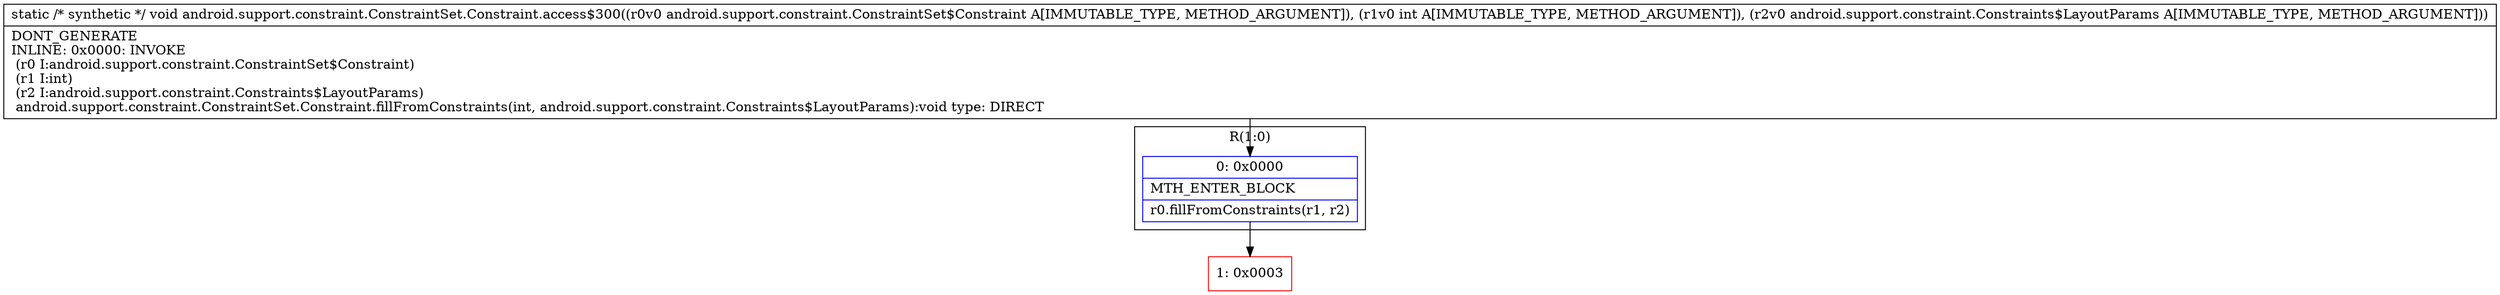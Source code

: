digraph "CFG forandroid.support.constraint.ConstraintSet.Constraint.access$300(Landroid\/support\/constraint\/ConstraintSet$Constraint;ILandroid\/support\/constraint\/Constraints$LayoutParams;)V" {
subgraph cluster_Region_1788709942 {
label = "R(1:0)";
node [shape=record,color=blue];
Node_0 [shape=record,label="{0\:\ 0x0000|MTH_ENTER_BLOCK\l|r0.fillFromConstraints(r1, r2)\l}"];
}
Node_1 [shape=record,color=red,label="{1\:\ 0x0003}"];
MethodNode[shape=record,label="{static \/* synthetic *\/ void android.support.constraint.ConstraintSet.Constraint.access$300((r0v0 android.support.constraint.ConstraintSet$Constraint A[IMMUTABLE_TYPE, METHOD_ARGUMENT]), (r1v0 int A[IMMUTABLE_TYPE, METHOD_ARGUMENT]), (r2v0 android.support.constraint.Constraints$LayoutParams A[IMMUTABLE_TYPE, METHOD_ARGUMENT]))  | DONT_GENERATE\lINLINE: 0x0000: INVOKE  \l  (r0 I:android.support.constraint.ConstraintSet$Constraint)\l  (r1 I:int)\l  (r2 I:android.support.constraint.Constraints$LayoutParams)\l android.support.constraint.ConstraintSet.Constraint.fillFromConstraints(int, android.support.constraint.Constraints$LayoutParams):void type: DIRECT\l}"];
MethodNode -> Node_0;
Node_0 -> Node_1;
}

